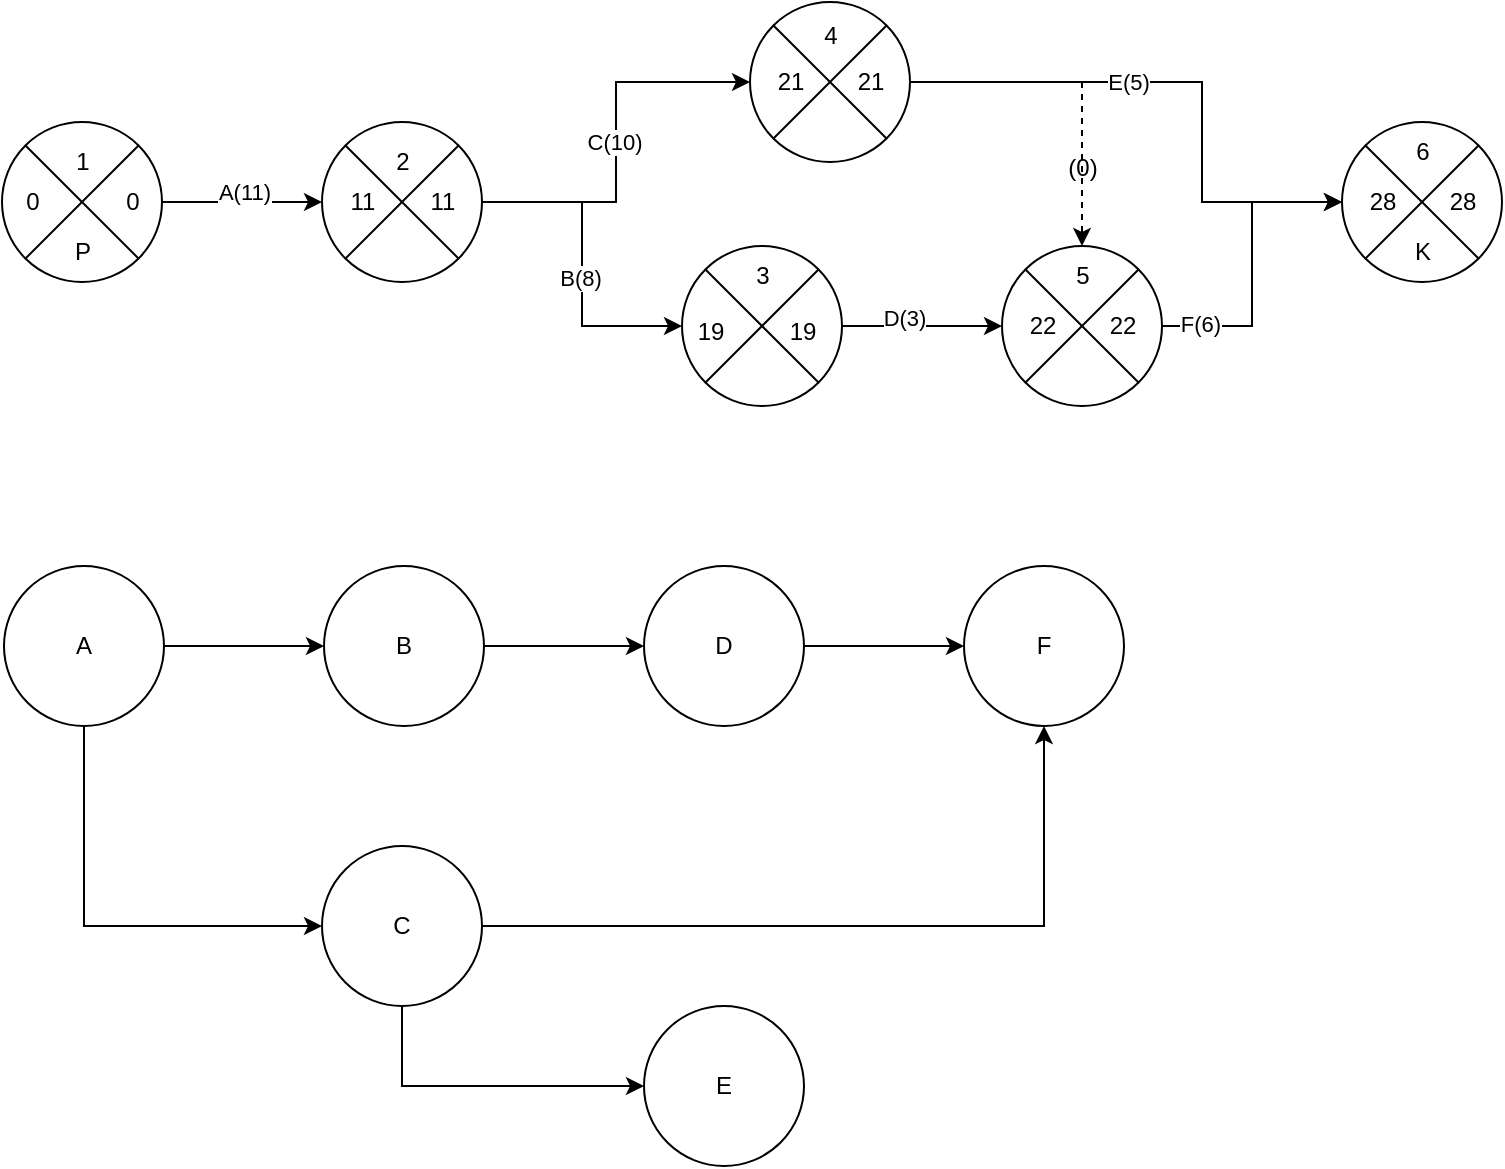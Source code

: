 <mxfile version="24.4.0" type="device">
  <diagram name="Strona-1" id="wmC-gtRnZPnXhen-ihpr">
    <mxGraphModel dx="1434" dy="772" grid="1" gridSize="10" guides="1" tooltips="1" connect="1" arrows="1" fold="1" page="1" pageScale="1" pageWidth="827" pageHeight="1169" math="0" shadow="0">
      <root>
        <mxCell id="0" />
        <mxCell id="1" parent="0" />
        <mxCell id="xeTpiDJ9SSu1c_OjNPZz-7" value="" style="edgeStyle=orthogonalEdgeStyle;rounded=0;orthogonalLoop=1;jettySize=auto;html=1;" edge="1" parent="1" source="xeTpiDJ9SSu1c_OjNPZz-5" target="xeTpiDJ9SSu1c_OjNPZz-6">
          <mxGeometry relative="1" as="geometry" />
        </mxCell>
        <mxCell id="xeTpiDJ9SSu1c_OjNPZz-22" value="A(11)&lt;div&gt;&lt;br&gt;&lt;/div&gt;" style="edgeLabel;html=1;align=center;verticalAlign=middle;resizable=0;points=[];" vertex="1" connectable="0" parent="xeTpiDJ9SSu1c_OjNPZz-7">
          <mxGeometry x="0.025" y="-2" relative="1" as="geometry">
            <mxPoint as="offset" />
          </mxGeometry>
        </mxCell>
        <mxCell id="xeTpiDJ9SSu1c_OjNPZz-5" value="" style="shape=sumEllipse;perimeter=ellipsePerimeter;whiteSpace=wrap;html=1;backgroundOutline=1;" vertex="1" parent="1">
          <mxGeometry x="39" y="258" width="80" height="80" as="geometry" />
        </mxCell>
        <mxCell id="xeTpiDJ9SSu1c_OjNPZz-11" style="edgeStyle=orthogonalEdgeStyle;rounded=0;orthogonalLoop=1;jettySize=auto;html=1;entryX=0;entryY=0.5;entryDx=0;entryDy=0;" edge="1" parent="1" source="xeTpiDJ9SSu1c_OjNPZz-6" target="xeTpiDJ9SSu1c_OjNPZz-10">
          <mxGeometry relative="1" as="geometry">
            <mxPoint x="339" y="348" as="targetPoint" />
          </mxGeometry>
        </mxCell>
        <mxCell id="xeTpiDJ9SSu1c_OjNPZz-24" value="B(8)" style="edgeLabel;html=1;align=center;verticalAlign=middle;resizable=0;points=[];" vertex="1" connectable="0" parent="xeTpiDJ9SSu1c_OjNPZz-11">
          <mxGeometry x="0.08" y="-1" relative="1" as="geometry">
            <mxPoint as="offset" />
          </mxGeometry>
        </mxCell>
        <mxCell id="xeTpiDJ9SSu1c_OjNPZz-6" value="" style="shape=sumEllipse;perimeter=ellipsePerimeter;whiteSpace=wrap;html=1;backgroundOutline=1;" vertex="1" parent="1">
          <mxGeometry x="199" y="258" width="80" height="80" as="geometry" />
        </mxCell>
        <mxCell id="xeTpiDJ9SSu1c_OjNPZz-17" value="" style="edgeStyle=orthogonalEdgeStyle;rounded=0;orthogonalLoop=1;jettySize=auto;html=1;entryX=0;entryY=0.5;entryDx=0;entryDy=0;" edge="1" parent="1" target="xeTpiDJ9SSu1c_OjNPZz-14">
          <mxGeometry relative="1" as="geometry">
            <mxPoint x="459" y="238" as="sourcePoint" />
            <mxPoint x="649" y="288" as="targetPoint" />
            <Array as="points">
              <mxPoint x="639" y="238" />
              <mxPoint x="639" y="298" />
            </Array>
          </mxGeometry>
        </mxCell>
        <mxCell id="xeTpiDJ9SSu1c_OjNPZz-25" value="E(5)" style="edgeLabel;html=1;align=center;verticalAlign=middle;resizable=0;points=[];" vertex="1" connectable="0" parent="xeTpiDJ9SSu1c_OjNPZz-17">
          <mxGeometry x="-0.317" relative="1" as="geometry">
            <mxPoint x="37" as="offset" />
          </mxGeometry>
        </mxCell>
        <mxCell id="xeTpiDJ9SSu1c_OjNPZz-8" value="" style="shape=sumEllipse;perimeter=ellipsePerimeter;whiteSpace=wrap;html=1;backgroundOutline=1;" vertex="1" parent="1">
          <mxGeometry x="413" y="198" width="80" height="80" as="geometry" />
        </mxCell>
        <mxCell id="xeTpiDJ9SSu1c_OjNPZz-13" value="" style="edgeStyle=orthogonalEdgeStyle;rounded=0;orthogonalLoop=1;jettySize=auto;html=1;" edge="1" parent="1" source="xeTpiDJ9SSu1c_OjNPZz-10" target="xeTpiDJ9SSu1c_OjNPZz-12">
          <mxGeometry relative="1" as="geometry" />
        </mxCell>
        <mxCell id="xeTpiDJ9SSu1c_OjNPZz-46" value="D(3)" style="edgeLabel;html=1;align=center;verticalAlign=middle;resizable=0;points=[];" vertex="1" connectable="0" parent="xeTpiDJ9SSu1c_OjNPZz-13">
          <mxGeometry x="-0.225" y="4" relative="1" as="geometry">
            <mxPoint as="offset" />
          </mxGeometry>
        </mxCell>
        <mxCell id="xeTpiDJ9SSu1c_OjNPZz-10" value="" style="shape=sumEllipse;perimeter=ellipsePerimeter;whiteSpace=wrap;html=1;backgroundOutline=1;" vertex="1" parent="1">
          <mxGeometry x="379" y="320" width="80" height="80" as="geometry" />
        </mxCell>
        <mxCell id="xeTpiDJ9SSu1c_OjNPZz-15" value="" style="edgeStyle=orthogonalEdgeStyle;rounded=0;orthogonalLoop=1;jettySize=auto;html=1;entryX=0;entryY=0.5;entryDx=0;entryDy=0;" edge="1" parent="1" source="xeTpiDJ9SSu1c_OjNPZz-12" target="xeTpiDJ9SSu1c_OjNPZz-14">
          <mxGeometry relative="1" as="geometry">
            <mxPoint x="649" y="288" as="targetPoint" />
          </mxGeometry>
        </mxCell>
        <mxCell id="xeTpiDJ9SSu1c_OjNPZz-47" value="F(6)" style="edgeLabel;html=1;align=center;verticalAlign=middle;resizable=0;points=[];" vertex="1" connectable="0" parent="xeTpiDJ9SSu1c_OjNPZz-15">
          <mxGeometry x="-0.752" y="1" relative="1" as="geometry">
            <mxPoint as="offset" />
          </mxGeometry>
        </mxCell>
        <mxCell id="xeTpiDJ9SSu1c_OjNPZz-12" value="" style="shape=sumEllipse;perimeter=ellipsePerimeter;whiteSpace=wrap;html=1;backgroundOutline=1;" vertex="1" parent="1">
          <mxGeometry x="539" y="320" width="80" height="80" as="geometry" />
        </mxCell>
        <mxCell id="xeTpiDJ9SSu1c_OjNPZz-14" value="" style="shape=sumEllipse;perimeter=ellipsePerimeter;whiteSpace=wrap;html=1;backgroundOutline=1;" vertex="1" parent="1">
          <mxGeometry x="709" y="258" width="80" height="80" as="geometry" />
        </mxCell>
        <mxCell id="xeTpiDJ9SSu1c_OjNPZz-26" value="0" style="text;html=1;align=center;verticalAlign=middle;resizable=0;points=[];autosize=1;strokeColor=none;fillColor=none;" vertex="1" parent="1">
          <mxGeometry x="39" y="283" width="30" height="30" as="geometry" />
        </mxCell>
        <mxCell id="xeTpiDJ9SSu1c_OjNPZz-27" value="P" style="text;html=1;align=center;verticalAlign=middle;resizable=0;points=[];autosize=1;strokeColor=none;fillColor=none;" vertex="1" parent="1">
          <mxGeometry x="64" y="308" width="30" height="30" as="geometry" />
        </mxCell>
        <mxCell id="xeTpiDJ9SSu1c_OjNPZz-28" value="1" style="text;html=1;align=center;verticalAlign=middle;resizable=0;points=[];autosize=1;strokeColor=none;fillColor=none;" vertex="1" parent="1">
          <mxGeometry x="64" y="263" width="30" height="30" as="geometry" />
        </mxCell>
        <mxCell id="xeTpiDJ9SSu1c_OjNPZz-29" value="0" style="text;html=1;align=center;verticalAlign=middle;resizable=0;points=[];autosize=1;strokeColor=none;fillColor=none;" vertex="1" parent="1">
          <mxGeometry x="89" y="283" width="30" height="30" as="geometry" />
        </mxCell>
        <mxCell id="xeTpiDJ9SSu1c_OjNPZz-30" value="11" style="text;html=1;align=center;verticalAlign=middle;resizable=0;points=[];autosize=1;strokeColor=none;fillColor=none;" vertex="1" parent="1">
          <mxGeometry x="199" y="283" width="40" height="30" as="geometry" />
        </mxCell>
        <mxCell id="xeTpiDJ9SSu1c_OjNPZz-51" value="" style="edgeStyle=orthogonalEdgeStyle;rounded=0;orthogonalLoop=1;jettySize=auto;html=1;entryX=0;entryY=0.5;entryDx=0;entryDy=0;" edge="1" parent="1" source="xeTpiDJ9SSu1c_OjNPZz-31" target="xeTpiDJ9SSu1c_OjNPZz-8">
          <mxGeometry relative="1" as="geometry" />
        </mxCell>
        <mxCell id="xeTpiDJ9SSu1c_OjNPZz-52" value="C(10)" style="edgeLabel;html=1;align=center;verticalAlign=middle;resizable=0;points=[];" vertex="1" connectable="0" parent="xeTpiDJ9SSu1c_OjNPZz-51">
          <mxGeometry y="1" relative="1" as="geometry">
            <mxPoint as="offset" />
          </mxGeometry>
        </mxCell>
        <mxCell id="xeTpiDJ9SSu1c_OjNPZz-31" value="11" style="text;html=1;align=center;verticalAlign=middle;resizable=0;points=[];autosize=1;strokeColor=none;fillColor=none;" vertex="1" parent="1">
          <mxGeometry x="239" y="283" width="40" height="30" as="geometry" />
        </mxCell>
        <mxCell id="xeTpiDJ9SSu1c_OjNPZz-32" value="2" style="text;html=1;align=center;verticalAlign=middle;resizable=0;points=[];autosize=1;strokeColor=none;fillColor=none;" vertex="1" parent="1">
          <mxGeometry x="224" y="263" width="30" height="30" as="geometry" />
        </mxCell>
        <mxCell id="xeTpiDJ9SSu1c_OjNPZz-33" value="19&lt;div&gt;&lt;br&gt;&lt;/div&gt;" style="text;html=1;align=center;verticalAlign=middle;resizable=0;points=[];autosize=1;strokeColor=none;fillColor=none;" vertex="1" parent="1">
          <mxGeometry x="373" y="350" width="40" height="40" as="geometry" />
        </mxCell>
        <mxCell id="xeTpiDJ9SSu1c_OjNPZz-34" value="3" style="text;html=1;align=center;verticalAlign=middle;resizable=0;points=[];autosize=1;strokeColor=none;fillColor=none;" vertex="1" parent="1">
          <mxGeometry x="404" y="320" width="30" height="30" as="geometry" />
        </mxCell>
        <mxCell id="xeTpiDJ9SSu1c_OjNPZz-35" value="5" style="text;html=1;align=center;verticalAlign=middle;resizable=0;points=[];autosize=1;strokeColor=none;fillColor=none;" vertex="1" parent="1">
          <mxGeometry x="564" y="320" width="30" height="30" as="geometry" />
        </mxCell>
        <mxCell id="xeTpiDJ9SSu1c_OjNPZz-36" value="22" style="text;html=1;align=center;verticalAlign=middle;resizable=0;points=[];autosize=1;strokeColor=none;fillColor=none;" vertex="1" parent="1">
          <mxGeometry x="539" y="345" width="40" height="30" as="geometry" />
        </mxCell>
        <mxCell id="xeTpiDJ9SSu1c_OjNPZz-37" value="19&lt;div&gt;&lt;br&gt;&lt;/div&gt;" style="text;html=1;align=center;verticalAlign=middle;resizable=0;points=[];autosize=1;strokeColor=none;fillColor=none;" vertex="1" parent="1">
          <mxGeometry x="419" y="350" width="40" height="40" as="geometry" />
        </mxCell>
        <mxCell id="xeTpiDJ9SSu1c_OjNPZz-38" value="22" style="text;html=1;align=center;verticalAlign=middle;resizable=0;points=[];autosize=1;strokeColor=none;fillColor=none;" vertex="1" parent="1">
          <mxGeometry x="579" y="345" width="40" height="30" as="geometry" />
        </mxCell>
        <mxCell id="xeTpiDJ9SSu1c_OjNPZz-39" value="4" style="text;html=1;align=center;verticalAlign=middle;resizable=0;points=[];autosize=1;strokeColor=none;fillColor=none;" vertex="1" parent="1">
          <mxGeometry x="438" y="200" width="30" height="30" as="geometry" />
        </mxCell>
        <mxCell id="xeTpiDJ9SSu1c_OjNPZz-40" value="21" style="text;html=1;align=center;verticalAlign=middle;resizable=0;points=[];autosize=1;strokeColor=none;fillColor=none;" vertex="1" parent="1">
          <mxGeometry x="413" y="223" width="40" height="30" as="geometry" />
        </mxCell>
        <mxCell id="xeTpiDJ9SSu1c_OjNPZz-41" value="6" style="text;html=1;align=center;verticalAlign=middle;resizable=0;points=[];autosize=1;strokeColor=none;fillColor=none;" vertex="1" parent="1">
          <mxGeometry x="734" y="258" width="30" height="30" as="geometry" />
        </mxCell>
        <mxCell id="xeTpiDJ9SSu1c_OjNPZz-42" value="28" style="text;html=1;align=center;verticalAlign=middle;resizable=0;points=[];autosize=1;strokeColor=none;fillColor=none;" vertex="1" parent="1">
          <mxGeometry x="709" y="283" width="40" height="30" as="geometry" />
        </mxCell>
        <mxCell id="xeTpiDJ9SSu1c_OjNPZz-43" value="21" style="text;html=1;align=center;verticalAlign=middle;resizable=0;points=[];autosize=1;strokeColor=none;fillColor=none;" vertex="1" parent="1">
          <mxGeometry x="453" y="223" width="40" height="30" as="geometry" />
        </mxCell>
        <mxCell id="xeTpiDJ9SSu1c_OjNPZz-44" value="28" style="text;html=1;align=center;verticalAlign=middle;resizable=0;points=[];autosize=1;strokeColor=none;fillColor=none;" vertex="1" parent="1">
          <mxGeometry x="749" y="283" width="40" height="30" as="geometry" />
        </mxCell>
        <mxCell id="xeTpiDJ9SSu1c_OjNPZz-45" value="K" style="text;html=1;align=center;verticalAlign=middle;resizable=0;points=[];autosize=1;strokeColor=none;fillColor=none;" vertex="1" parent="1">
          <mxGeometry x="734" y="308" width="30" height="30" as="geometry" />
        </mxCell>
        <mxCell id="xeTpiDJ9SSu1c_OjNPZz-48" value="" style="edgeStyle=none;orthogonalLoop=1;jettySize=auto;html=1;rounded=0;entryX=0.5;entryY=0;entryDx=0;entryDy=0;entryPerimeter=0;dashed=1;" edge="1" parent="1" target="xeTpiDJ9SSu1c_OjNPZz-35">
          <mxGeometry width="100" relative="1" as="geometry">
            <mxPoint x="579" y="238" as="sourcePoint" />
            <mxPoint x="559" y="268" as="targetPoint" />
            <Array as="points" />
          </mxGeometry>
        </mxCell>
        <mxCell id="xeTpiDJ9SSu1c_OjNPZz-50" value="(0)" style="text;html=1;align=center;verticalAlign=middle;resizable=0;points=[];autosize=1;strokeColor=none;fillColor=none;" vertex="1" parent="1">
          <mxGeometry x="559" y="266" width="40" height="30" as="geometry" />
        </mxCell>
        <mxCell id="xeTpiDJ9SSu1c_OjNPZz-55" value="" style="edgeStyle=orthogonalEdgeStyle;rounded=0;orthogonalLoop=1;jettySize=auto;html=1;" edge="1" parent="1" source="xeTpiDJ9SSu1c_OjNPZz-53" target="xeTpiDJ9SSu1c_OjNPZz-54">
          <mxGeometry relative="1" as="geometry" />
        </mxCell>
        <mxCell id="xeTpiDJ9SSu1c_OjNPZz-63" value="" style="edgeStyle=orthogonalEdgeStyle;rounded=0;orthogonalLoop=1;jettySize=auto;html=1;entryX=0;entryY=0.5;entryDx=0;entryDy=0;exitX=0.5;exitY=1;exitDx=0;exitDy=0;" edge="1" parent="1" source="xeTpiDJ9SSu1c_OjNPZz-53" target="xeTpiDJ9SSu1c_OjNPZz-62">
          <mxGeometry relative="1" as="geometry" />
        </mxCell>
        <mxCell id="xeTpiDJ9SSu1c_OjNPZz-53" value="A" style="ellipse;whiteSpace=wrap;html=1;aspect=fixed;" vertex="1" parent="1">
          <mxGeometry x="40" y="480" width="80" height="80" as="geometry" />
        </mxCell>
        <mxCell id="xeTpiDJ9SSu1c_OjNPZz-57" value="" style="edgeStyle=orthogonalEdgeStyle;rounded=0;orthogonalLoop=1;jettySize=auto;html=1;" edge="1" parent="1" source="xeTpiDJ9SSu1c_OjNPZz-54" target="xeTpiDJ9SSu1c_OjNPZz-56">
          <mxGeometry relative="1" as="geometry" />
        </mxCell>
        <mxCell id="xeTpiDJ9SSu1c_OjNPZz-54" value="B" style="ellipse;whiteSpace=wrap;html=1;aspect=fixed;" vertex="1" parent="1">
          <mxGeometry x="200" y="480" width="80" height="80" as="geometry" />
        </mxCell>
        <mxCell id="xeTpiDJ9SSu1c_OjNPZz-59" value="" style="edgeStyle=orthogonalEdgeStyle;rounded=0;orthogonalLoop=1;jettySize=auto;html=1;" edge="1" parent="1" source="xeTpiDJ9SSu1c_OjNPZz-56" target="xeTpiDJ9SSu1c_OjNPZz-58">
          <mxGeometry relative="1" as="geometry" />
        </mxCell>
        <mxCell id="xeTpiDJ9SSu1c_OjNPZz-56" value="D" style="ellipse;whiteSpace=wrap;html=1;aspect=fixed;" vertex="1" parent="1">
          <mxGeometry x="360" y="480" width="80" height="80" as="geometry" />
        </mxCell>
        <mxCell id="xeTpiDJ9SSu1c_OjNPZz-58" value="F" style="ellipse;whiteSpace=wrap;html=1;aspect=fixed;" vertex="1" parent="1">
          <mxGeometry x="520" y="480" width="80" height="80" as="geometry" />
        </mxCell>
        <mxCell id="xeTpiDJ9SSu1c_OjNPZz-65" value="" style="edgeStyle=orthogonalEdgeStyle;rounded=0;orthogonalLoop=1;jettySize=auto;html=1;entryX=0.5;entryY=1;entryDx=0;entryDy=0;" edge="1" parent="1" source="xeTpiDJ9SSu1c_OjNPZz-62" target="xeTpiDJ9SSu1c_OjNPZz-58">
          <mxGeometry relative="1" as="geometry">
            <mxPoint x="459" y="680" as="targetPoint" />
          </mxGeometry>
        </mxCell>
        <mxCell id="xeTpiDJ9SSu1c_OjNPZz-67" value="" style="edgeStyle=orthogonalEdgeStyle;rounded=0;orthogonalLoop=1;jettySize=auto;html=1;exitX=0.5;exitY=1;exitDx=0;exitDy=0;entryX=0;entryY=0.5;entryDx=0;entryDy=0;" edge="1" parent="1" source="xeTpiDJ9SSu1c_OjNPZz-62" target="xeTpiDJ9SSu1c_OjNPZz-66">
          <mxGeometry relative="1" as="geometry" />
        </mxCell>
        <mxCell id="xeTpiDJ9SSu1c_OjNPZz-62" value="C" style="ellipse;whiteSpace=wrap;html=1;aspect=fixed;" vertex="1" parent="1">
          <mxGeometry x="199" y="620" width="80" height="80" as="geometry" />
        </mxCell>
        <mxCell id="xeTpiDJ9SSu1c_OjNPZz-66" value="E" style="ellipse;whiteSpace=wrap;html=1;aspect=fixed;" vertex="1" parent="1">
          <mxGeometry x="360" y="700" width="80" height="80" as="geometry" />
        </mxCell>
      </root>
    </mxGraphModel>
  </diagram>
</mxfile>
